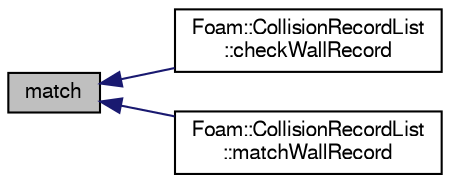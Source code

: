digraph "match"
{
  bgcolor="transparent";
  edge [fontname="FreeSans",fontsize="10",labelfontname="FreeSans",labelfontsize="10"];
  node [fontname="FreeSans",fontsize="10",shape=record];
  rankdir="LR";
  Node1 [label="match",height=0.2,width=0.4,color="black", fillcolor="grey75", style="filled" fontcolor="black"];
  Node1 -> Node2 [dir="back",color="midnightblue",fontsize="10",style="solid",fontname="FreeSans"];
  Node2 [label="Foam::CollisionRecordList\l::checkWallRecord",height=0.2,width=0.4,color="black",URL="$a00303.html#abea1603707f354f4326199473069cda3",tooltip="Enquire if the specified record exists without modifying. "];
  Node1 -> Node3 [dir="back",color="midnightblue",fontsize="10",style="solid",fontname="FreeSans"];
  Node3 [label="Foam::CollisionRecordList\l::matchWallRecord",height=0.2,width=0.4,color="black",URL="$a00303.html#aa7ee56f8d46f9e7b9f22507efc3cda3f",tooltip="Enquires if the position of wall impact relative to the. "];
}
